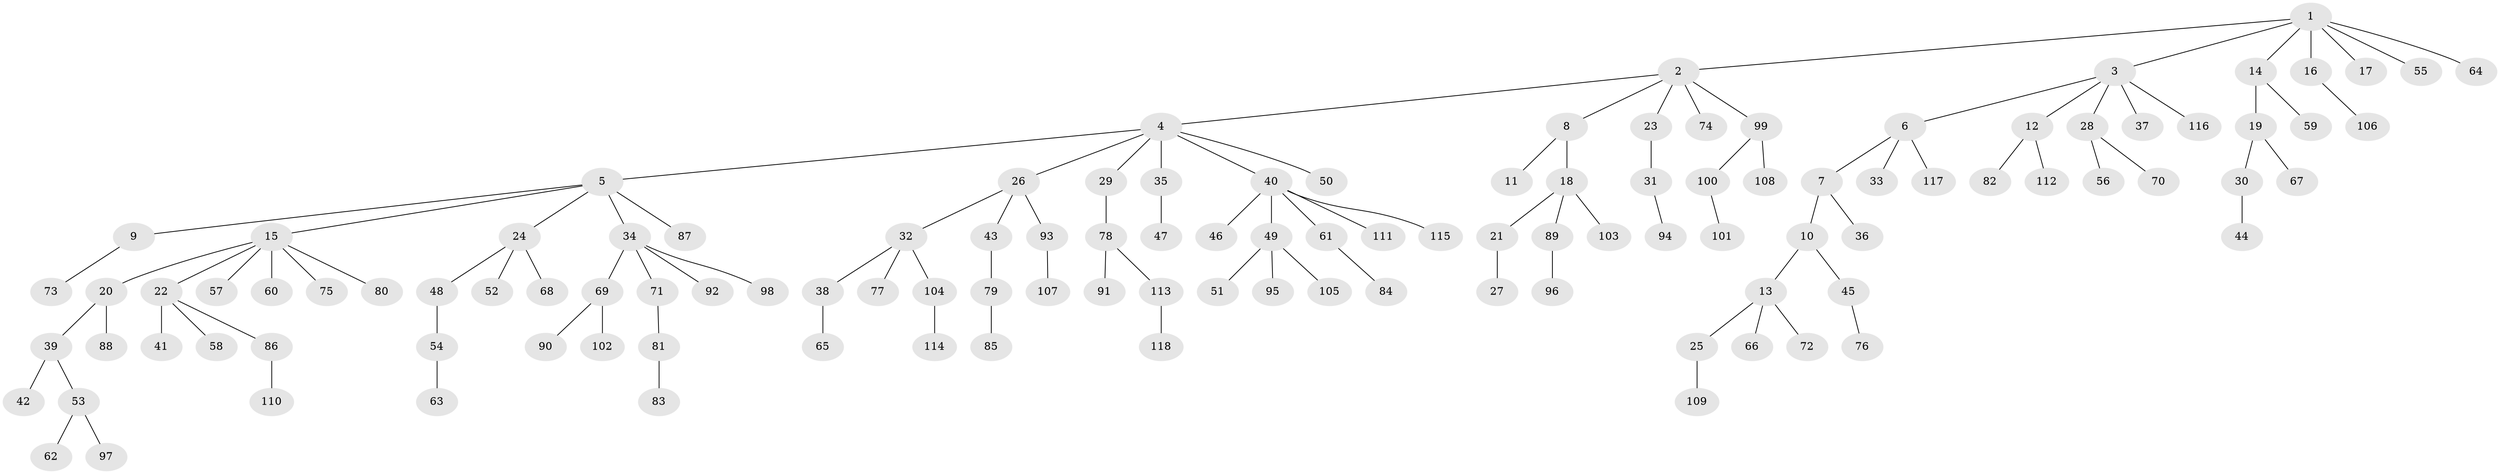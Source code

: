 // Generated by graph-tools (version 1.1) at 2025/02/03/09/25 03:02:23]
// undirected, 118 vertices, 117 edges
graph export_dot {
graph [start="1"]
  node [color=gray90,style=filled];
  1;
  2;
  3;
  4;
  5;
  6;
  7;
  8;
  9;
  10;
  11;
  12;
  13;
  14;
  15;
  16;
  17;
  18;
  19;
  20;
  21;
  22;
  23;
  24;
  25;
  26;
  27;
  28;
  29;
  30;
  31;
  32;
  33;
  34;
  35;
  36;
  37;
  38;
  39;
  40;
  41;
  42;
  43;
  44;
  45;
  46;
  47;
  48;
  49;
  50;
  51;
  52;
  53;
  54;
  55;
  56;
  57;
  58;
  59;
  60;
  61;
  62;
  63;
  64;
  65;
  66;
  67;
  68;
  69;
  70;
  71;
  72;
  73;
  74;
  75;
  76;
  77;
  78;
  79;
  80;
  81;
  82;
  83;
  84;
  85;
  86;
  87;
  88;
  89;
  90;
  91;
  92;
  93;
  94;
  95;
  96;
  97;
  98;
  99;
  100;
  101;
  102;
  103;
  104;
  105;
  106;
  107;
  108;
  109;
  110;
  111;
  112;
  113;
  114;
  115;
  116;
  117;
  118;
  1 -- 2;
  1 -- 3;
  1 -- 14;
  1 -- 16;
  1 -- 17;
  1 -- 55;
  1 -- 64;
  2 -- 4;
  2 -- 8;
  2 -- 23;
  2 -- 74;
  2 -- 99;
  3 -- 6;
  3 -- 12;
  3 -- 28;
  3 -- 37;
  3 -- 116;
  4 -- 5;
  4 -- 26;
  4 -- 29;
  4 -- 35;
  4 -- 40;
  4 -- 50;
  5 -- 9;
  5 -- 15;
  5 -- 24;
  5 -- 34;
  5 -- 87;
  6 -- 7;
  6 -- 33;
  6 -- 117;
  7 -- 10;
  7 -- 36;
  8 -- 11;
  8 -- 18;
  9 -- 73;
  10 -- 13;
  10 -- 45;
  12 -- 82;
  12 -- 112;
  13 -- 25;
  13 -- 66;
  13 -- 72;
  14 -- 19;
  14 -- 59;
  15 -- 20;
  15 -- 22;
  15 -- 57;
  15 -- 60;
  15 -- 75;
  15 -- 80;
  16 -- 106;
  18 -- 21;
  18 -- 89;
  18 -- 103;
  19 -- 30;
  19 -- 67;
  20 -- 39;
  20 -- 88;
  21 -- 27;
  22 -- 41;
  22 -- 58;
  22 -- 86;
  23 -- 31;
  24 -- 48;
  24 -- 52;
  24 -- 68;
  25 -- 109;
  26 -- 32;
  26 -- 43;
  26 -- 93;
  28 -- 56;
  28 -- 70;
  29 -- 78;
  30 -- 44;
  31 -- 94;
  32 -- 38;
  32 -- 77;
  32 -- 104;
  34 -- 69;
  34 -- 71;
  34 -- 92;
  34 -- 98;
  35 -- 47;
  38 -- 65;
  39 -- 42;
  39 -- 53;
  40 -- 46;
  40 -- 49;
  40 -- 61;
  40 -- 111;
  40 -- 115;
  43 -- 79;
  45 -- 76;
  48 -- 54;
  49 -- 51;
  49 -- 95;
  49 -- 105;
  53 -- 62;
  53 -- 97;
  54 -- 63;
  61 -- 84;
  69 -- 90;
  69 -- 102;
  71 -- 81;
  78 -- 91;
  78 -- 113;
  79 -- 85;
  81 -- 83;
  86 -- 110;
  89 -- 96;
  93 -- 107;
  99 -- 100;
  99 -- 108;
  100 -- 101;
  104 -- 114;
  113 -- 118;
}
